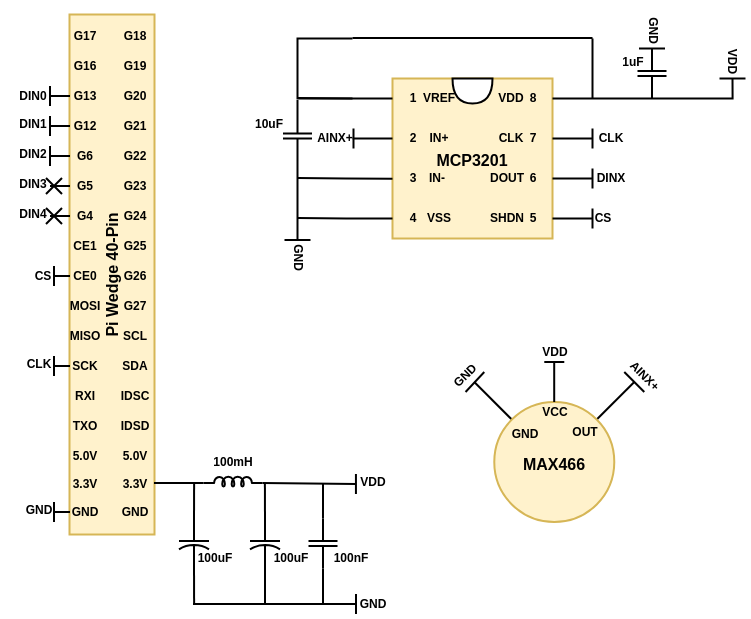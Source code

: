 <mxfile version="14.5.10" type="github" pages="2">
  <diagram id="1mVQh4l7o_3Px5H3XRXF" name="Page-1">
    <mxGraphModel dx="730" dy="1503" grid="1" gridSize="10" guides="1" tooltips="1" connect="1" arrows="1" fold="1" page="1" pageScale="1" pageWidth="827" pageHeight="1169" math="0" shadow="0">
      <root>
        <mxCell id="0" />
        <mxCell id="1" parent="0" />
        <mxCell id="PJWnuw6XKgHaRCqO_UAS-1" value="" style="group" vertex="1" connectable="0" parent="1">
          <mxGeometry x="431" y="-42" width="253.75" height="143" as="geometry" />
        </mxCell>
        <mxCell id="PJWnuw6XKgHaRCqO_UAS-2" value="" style="group" vertex="1" connectable="0" parent="PJWnuw6XKgHaRCqO_UAS-1">
          <mxGeometry x="22.5" width="231.25" height="143" as="geometry" />
        </mxCell>
        <mxCell id="PJWnuw6XKgHaRCqO_UAS-3" value="&lt;font style=&quot;font-size: 8px&quot;&gt;&lt;b&gt;MCP3201&lt;/b&gt;&lt;/font&gt;" style="rounded=0;whiteSpace=wrap;html=1;fillColor=#fff2cc;strokeColor=#d6b656;" vertex="1" parent="PJWnuw6XKgHaRCqO_UAS-2">
          <mxGeometry x="54.75" y="39.25" width="80" height="80" as="geometry" />
        </mxCell>
        <mxCell id="PJWnuw6XKgHaRCqO_UAS-4" value="" style="shape=or;whiteSpace=wrap;html=1;fontSize=6;rotation=90;direction=east;" vertex="1" parent="PJWnuw6XKgHaRCqO_UAS-2">
          <mxGeometry x="88.5" y="35.5" width="12.5" height="20" as="geometry" />
        </mxCell>
        <mxCell id="PJWnuw6XKgHaRCqO_UAS-5" value="IN+" style="text;html=1;align=center;verticalAlign=middle;resizable=0;points=[];autosize=1;fontSize=6;fontStyle=1" vertex="1" parent="PJWnuw6XKgHaRCqO_UAS-2">
          <mxGeometry x="67.25" y="64.25" width="20" height="10" as="geometry" />
        </mxCell>
        <mxCell id="PJWnuw6XKgHaRCqO_UAS-6" value="IN-" style="text;html=1;align=center;verticalAlign=middle;resizable=0;points=[];autosize=1;fontSize=6;fontStyle=1" vertex="1" parent="PJWnuw6XKgHaRCqO_UAS-2">
          <mxGeometry x="66.25" y="84.25" width="20" height="10" as="geometry" />
        </mxCell>
        <mxCell id="PJWnuw6XKgHaRCqO_UAS-7" value="DINX" style="text;html=1;align=center;verticalAlign=middle;resizable=0;points=[];autosize=1;fontSize=6;fontStyle=1" vertex="1" parent="PJWnuw6XKgHaRCqO_UAS-2">
          <mxGeometry x="148.75" y="84.25" width="30" height="10" as="geometry" />
        </mxCell>
        <mxCell id="PJWnuw6XKgHaRCqO_UAS-8" value="CLK" style="text;html=1;align=center;verticalAlign=middle;resizable=0;points=[];autosize=1;fontSize=6;fontStyle=1" vertex="1" parent="PJWnuw6XKgHaRCqO_UAS-2">
          <mxGeometry x="148.75" y="64.25" width="30" height="10" as="geometry" />
        </mxCell>
        <mxCell id="PJWnuw6XKgHaRCqO_UAS-9" value="CS" style="text;html=1;align=center;verticalAlign=middle;resizable=0;points=[];autosize=1;fontSize=6;fontStyle=1" vertex="1" parent="PJWnuw6XKgHaRCqO_UAS-2">
          <mxGeometry x="149.75" y="104.25" width="20" height="10" as="geometry" />
        </mxCell>
        <mxCell id="PJWnuw6XKgHaRCqO_UAS-10" style="edgeStyle=orthogonalEdgeStyle;rounded=0;orthogonalLoop=1;jettySize=auto;html=1;fontSize=6;endArrow=none;endFill=0;" edge="1" parent="PJWnuw6XKgHaRCqO_UAS-2" source="PJWnuw6XKgHaRCqO_UAS-11">
          <mxGeometry x="9.75" y="43.75" as="geometry">
            <mxPoint x="34.75" y="19.25" as="targetPoint" />
            <Array as="points">
              <mxPoint x="7.25" y="49" />
              <mxPoint x="7.25" y="19" />
            </Array>
          </mxGeometry>
        </mxCell>
        <mxCell id="PJWnuw6XKgHaRCqO_UAS-11" value="&lt;b&gt;1&lt;/b&gt;" style="text;html=1;align=center;verticalAlign=middle;resizable=0;points=[];autosize=1;fontSize=6;" vertex="1" parent="PJWnuw6XKgHaRCqO_UAS-2">
          <mxGeometry x="54.75" y="44.25" width="20" height="10" as="geometry" />
        </mxCell>
        <mxCell id="PJWnuw6XKgHaRCqO_UAS-12" style="edgeStyle=orthogonalEdgeStyle;rounded=0;orthogonalLoop=1;jettySize=auto;html=1;fontSize=6;endArrow=none;endFill=0;" edge="1" parent="PJWnuw6XKgHaRCqO_UAS-2" source="PJWnuw6XKgHaRCqO_UAS-13">
          <mxGeometry x="9.75" y="43.75" as="geometry">
            <mxPoint x="34.75" y="69.25" as="targetPoint" />
          </mxGeometry>
        </mxCell>
        <mxCell id="PJWnuw6XKgHaRCqO_UAS-13" value="&lt;b&gt;2&lt;/b&gt;" style="text;html=1;align=center;verticalAlign=middle;resizable=0;points=[];autosize=1;fontSize=6;" vertex="1" parent="PJWnuw6XKgHaRCqO_UAS-2">
          <mxGeometry x="54.75" y="64.25" width="20" height="10" as="geometry" />
        </mxCell>
        <mxCell id="PJWnuw6XKgHaRCqO_UAS-14" style="edgeStyle=orthogonalEdgeStyle;rounded=0;orthogonalLoop=1;jettySize=auto;html=1;fontSize=6;endArrow=none;endFill=0;" edge="1" parent="PJWnuw6XKgHaRCqO_UAS-2">
          <mxGeometry x="9.75" y="43.75" as="geometry">
            <mxPoint x="7.25" y="89" as="targetPoint" />
            <mxPoint x="54.75" y="89.32" as="sourcePoint" />
            <Array as="points">
              <mxPoint x="31.25" y="89" />
              <mxPoint x="7.25" y="89" />
            </Array>
          </mxGeometry>
        </mxCell>
        <mxCell id="PJWnuw6XKgHaRCqO_UAS-15" value="&lt;b&gt;3&lt;/b&gt;" style="text;html=1;align=center;verticalAlign=middle;resizable=0;points=[];autosize=1;fontSize=6;" vertex="1" parent="PJWnuw6XKgHaRCqO_UAS-2">
          <mxGeometry x="54.75" y="84.25" width="20" height="10" as="geometry" />
        </mxCell>
        <mxCell id="PJWnuw6XKgHaRCqO_UAS-16" style="edgeStyle=orthogonalEdgeStyle;rounded=0;orthogonalLoop=1;jettySize=auto;html=1;fontSize=6;endArrow=none;endFill=0;" edge="1" parent="PJWnuw6XKgHaRCqO_UAS-2" source="PJWnuw6XKgHaRCqO_UAS-17">
          <mxGeometry x="9.75" y="43.75" as="geometry">
            <mxPoint x="7.25" y="109" as="targetPoint" />
          </mxGeometry>
        </mxCell>
        <mxCell id="PJWnuw6XKgHaRCqO_UAS-17" value="&lt;b&gt;4&lt;/b&gt;" style="text;html=1;align=center;verticalAlign=middle;resizable=0;points=[];autosize=1;fontSize=6;" vertex="1" parent="PJWnuw6XKgHaRCqO_UAS-2">
          <mxGeometry x="54.75" y="104.25" width="20" height="10" as="geometry" />
        </mxCell>
        <mxCell id="PJWnuw6XKgHaRCqO_UAS-18" style="edgeStyle=orthogonalEdgeStyle;rounded=0;orthogonalLoop=1;jettySize=auto;html=1;fontSize=6;endArrow=none;endFill=0;" edge="1" parent="PJWnuw6XKgHaRCqO_UAS-2" source="PJWnuw6XKgHaRCqO_UAS-19">
          <mxGeometry x="9.75" y="43.75" as="geometry">
            <mxPoint x="154.75" y="109.25" as="targetPoint" />
          </mxGeometry>
        </mxCell>
        <mxCell id="PJWnuw6XKgHaRCqO_UAS-19" value="5" style="text;html=1;align=center;verticalAlign=middle;resizable=0;points=[];autosize=1;fontSize=6;fontStyle=1" vertex="1" parent="PJWnuw6XKgHaRCqO_UAS-2">
          <mxGeometry x="114.75" y="104.25" width="20" height="10" as="geometry" />
        </mxCell>
        <mxCell id="PJWnuw6XKgHaRCqO_UAS-20" style="edgeStyle=orthogonalEdgeStyle;rounded=0;orthogonalLoop=1;jettySize=auto;html=1;fontSize=6;endArrow=none;endFill=0;" edge="1" parent="PJWnuw6XKgHaRCqO_UAS-2" source="PJWnuw6XKgHaRCqO_UAS-21">
          <mxGeometry x="9.75" y="43.75" as="geometry">
            <mxPoint x="154.75" y="89.25" as="targetPoint" />
          </mxGeometry>
        </mxCell>
        <mxCell id="PJWnuw6XKgHaRCqO_UAS-21" value="6" style="text;html=1;align=center;verticalAlign=middle;resizable=0;points=[];autosize=1;fontSize=6;fontStyle=1" vertex="1" parent="PJWnuw6XKgHaRCqO_UAS-2">
          <mxGeometry x="114.75" y="84.25" width="20" height="10" as="geometry" />
        </mxCell>
        <mxCell id="PJWnuw6XKgHaRCqO_UAS-22" style="edgeStyle=orthogonalEdgeStyle;rounded=0;orthogonalLoop=1;jettySize=auto;html=1;fontSize=6;endArrow=none;endFill=0;" edge="1" parent="PJWnuw6XKgHaRCqO_UAS-2" source="PJWnuw6XKgHaRCqO_UAS-23">
          <mxGeometry x="9.75" y="43.75" as="geometry">
            <mxPoint x="154.75" y="69.25" as="targetPoint" />
          </mxGeometry>
        </mxCell>
        <mxCell id="PJWnuw6XKgHaRCqO_UAS-23" value="7" style="text;html=1;align=center;verticalAlign=middle;resizable=0;points=[];autosize=1;fontSize=6;fontStyle=1" vertex="1" parent="PJWnuw6XKgHaRCqO_UAS-2">
          <mxGeometry x="114.75" y="64.25" width="20" height="10" as="geometry" />
        </mxCell>
        <mxCell id="PJWnuw6XKgHaRCqO_UAS-24" style="edgeStyle=orthogonalEdgeStyle;rounded=0;orthogonalLoop=1;jettySize=auto;html=1;fontSize=6;endArrow=none;endFill=0;" edge="1" parent="PJWnuw6XKgHaRCqO_UAS-2" source="PJWnuw6XKgHaRCqO_UAS-25">
          <mxGeometry x="9.75" y="43.75" as="geometry">
            <mxPoint x="224.75" y="39.25" as="targetPoint" />
            <Array as="points">
              <mxPoint x="224.75" y="49.25" />
            </Array>
          </mxGeometry>
        </mxCell>
        <mxCell id="PJWnuw6XKgHaRCqO_UAS-25" value="8" style="text;html=1;align=center;verticalAlign=middle;resizable=0;points=[];autosize=1;fontSize=6;fontStyle=1" vertex="1" parent="PJWnuw6XKgHaRCqO_UAS-2">
          <mxGeometry x="114.75" y="44.25" width="20" height="10" as="geometry" />
        </mxCell>
        <mxCell id="PJWnuw6XKgHaRCqO_UAS-26" value="" style="endArrow=none;html=1;fontSize=6;" edge="1" parent="PJWnuw6XKgHaRCqO_UAS-2">
          <mxGeometry x="-2.75" width="50" height="50" as="geometry">
            <mxPoint x="34.75" y="19" as="sourcePoint" />
            <mxPoint x="154.75" y="19" as="targetPoint" />
          </mxGeometry>
        </mxCell>
        <mxCell id="PJWnuw6XKgHaRCqO_UAS-27" value="" style="endArrow=none;html=1;fontSize=6;" edge="1" parent="PJWnuw6XKgHaRCqO_UAS-2">
          <mxGeometry x="-2.75" width="50" height="50" as="geometry">
            <mxPoint x="154.75" y="19.25" as="sourcePoint" />
            <mxPoint x="154.75" y="49.25" as="targetPoint" />
          </mxGeometry>
        </mxCell>
        <mxCell id="PJWnuw6XKgHaRCqO_UAS-28" value="" style="pointerEvents=1;verticalLabelPosition=bottom;shadow=0;dashed=0;align=center;html=1;verticalAlign=top;shape=mxgraph.electrical.capacitors.capacitor_1;fontSize=6;direction=south;" vertex="1" parent="PJWnuw6XKgHaRCqO_UAS-2">
          <mxGeometry x="177.25" y="24.25" width="14.5" height="25" as="geometry" />
        </mxCell>
        <mxCell id="PJWnuw6XKgHaRCqO_UAS-29" value="" style="endArrow=none;html=1;fontSize=6;" edge="1" parent="PJWnuw6XKgHaRCqO_UAS-2">
          <mxGeometry x="-2.75" width="50" height="50" as="geometry">
            <mxPoint x="178" y="24.25" as="sourcePoint" />
            <mxPoint x="191" y="24.25" as="targetPoint" />
          </mxGeometry>
        </mxCell>
        <mxCell id="PJWnuw6XKgHaRCqO_UAS-30" value="&lt;b&gt;GND&lt;/b&gt;" style="text;html=1;align=center;verticalAlign=middle;resizable=0;points=[];autosize=1;fontSize=6;rotation=90;" vertex="1" parent="PJWnuw6XKgHaRCqO_UAS-2">
          <mxGeometry x="169.75" y="10" width="30" height="10" as="geometry" />
        </mxCell>
        <mxCell id="PJWnuw6XKgHaRCqO_UAS-31" value="" style="endArrow=none;html=1;fontSize=6;" edge="1" parent="PJWnuw6XKgHaRCqO_UAS-2">
          <mxGeometry x="-2.75" width="50" height="50" as="geometry">
            <mxPoint x="218.25" y="39.25" as="sourcePoint" />
            <mxPoint x="231.25" y="39.25" as="targetPoint" />
          </mxGeometry>
        </mxCell>
        <mxCell id="PJWnuw6XKgHaRCqO_UAS-32" value="&lt;b&gt;VDD&lt;/b&gt;" style="text;html=1;align=center;verticalAlign=middle;resizable=0;points=[];autosize=1;fontSize=6;rotation=90;" vertex="1" parent="PJWnuw6XKgHaRCqO_UAS-2">
          <mxGeometry x="209.75" y="25.5" width="30" height="10" as="geometry" />
        </mxCell>
        <mxCell id="PJWnuw6XKgHaRCqO_UAS-33" style="edgeStyle=orthogonalEdgeStyle;rounded=0;orthogonalLoop=1;jettySize=auto;html=1;exitX=0;exitY=0.5;exitDx=0;exitDy=0;exitPerimeter=0;startArrow=none;startFill=0;endArrow=none;endFill=0;fontSize=6;" edge="1" parent="PJWnuw6XKgHaRCqO_UAS-2" source="PJWnuw6XKgHaRCqO_UAS-35">
          <mxGeometry relative="1" as="geometry">
            <mxPoint x="7.25" y="50" as="targetPoint" />
          </mxGeometry>
        </mxCell>
        <mxCell id="PJWnuw6XKgHaRCqO_UAS-34" style="edgeStyle=orthogonalEdgeStyle;rounded=0;orthogonalLoop=1;jettySize=auto;html=1;exitX=1;exitY=0.5;exitDx=0;exitDy=0;exitPerimeter=0;startArrow=none;startFill=0;endArrow=none;endFill=0;fontSize=6;" edge="1" parent="PJWnuw6XKgHaRCqO_UAS-2" source="PJWnuw6XKgHaRCqO_UAS-35">
          <mxGeometry relative="1" as="geometry">
            <mxPoint x="7.25" y="120" as="targetPoint" />
          </mxGeometry>
        </mxCell>
        <mxCell id="PJWnuw6XKgHaRCqO_UAS-35" value="" style="pointerEvents=1;verticalLabelPosition=bottom;shadow=0;dashed=0;align=center;html=1;verticalAlign=top;shape=mxgraph.electrical.capacitors.capacitor_1;fontSize=6;direction=south;" vertex="1" parent="PJWnuw6XKgHaRCqO_UAS-2">
          <mxGeometry y="55.5" width="14.5" height="25" as="geometry" />
        </mxCell>
        <mxCell id="PJWnuw6XKgHaRCqO_UAS-36" value="" style="endArrow=none;html=1;fontSize=6;" edge="1" parent="PJWnuw6XKgHaRCqO_UAS-2">
          <mxGeometry y="95.75" width="50" height="50" as="geometry">
            <mxPoint x="0.75" y="120" as="sourcePoint" />
            <mxPoint x="13.75" y="120" as="targetPoint" />
          </mxGeometry>
        </mxCell>
        <mxCell id="PJWnuw6XKgHaRCqO_UAS-37" value="" style="endArrow=none;html=1;fontSize=6;" edge="1" parent="PJWnuw6XKgHaRCqO_UAS-2">
          <mxGeometry x="-2.75" width="50" height="50" as="geometry">
            <mxPoint x="7.25" y="49" as="sourcePoint" />
            <mxPoint x="34.75" y="49.25" as="targetPoint" />
          </mxGeometry>
        </mxCell>
        <mxCell id="PJWnuw6XKgHaRCqO_UAS-38" value="" style="endArrow=none;html=1;fontSize=6;" edge="1" parent="PJWnuw6XKgHaRCqO_UAS-2">
          <mxGeometry x="-2.75" width="50" height="50" as="geometry">
            <mxPoint x="154.75" y="114.25" as="sourcePoint" />
            <mxPoint x="154.75" y="104.25" as="targetPoint" />
          </mxGeometry>
        </mxCell>
        <mxCell id="PJWnuw6XKgHaRCqO_UAS-39" value="" style="endArrow=none;html=1;fontSize=6;" edge="1" parent="PJWnuw6XKgHaRCqO_UAS-2">
          <mxGeometry x="-2.75" width="50" height="50" as="geometry">
            <mxPoint x="154.75" y="74.25" as="sourcePoint" />
            <mxPoint x="154.75" y="64.25" as="targetPoint" />
          </mxGeometry>
        </mxCell>
        <mxCell id="PJWnuw6XKgHaRCqO_UAS-40" value="" style="endArrow=none;html=1;fontSize=6;" edge="1" parent="PJWnuw6XKgHaRCqO_UAS-2">
          <mxGeometry x="-2.75" width="50" height="50" as="geometry">
            <mxPoint x="154.75" y="94.25" as="sourcePoint" />
            <mxPoint x="154.75" y="84.25" as="targetPoint" />
          </mxGeometry>
        </mxCell>
        <mxCell id="PJWnuw6XKgHaRCqO_UAS-41" value="&lt;b&gt;VSS&lt;/b&gt;" style="text;html=1;align=center;verticalAlign=middle;resizable=0;points=[];autosize=1;fontSize=6;" vertex="1" parent="PJWnuw6XKgHaRCqO_UAS-2">
          <mxGeometry x="62.25" y="104.25" width="30" height="10" as="geometry" />
        </mxCell>
        <mxCell id="PJWnuw6XKgHaRCqO_UAS-42" value="&lt;b&gt;1uF&lt;/b&gt;" style="text;html=1;align=center;verticalAlign=middle;resizable=0;points=[];autosize=1;fontSize=6;" vertex="1" parent="PJWnuw6XKgHaRCqO_UAS-2">
          <mxGeometry x="159" y="25.5" width="30" height="10" as="geometry" />
        </mxCell>
        <mxCell id="PJWnuw6XKgHaRCqO_UAS-43" value="&lt;b&gt;GND&lt;/b&gt;" style="text;html=1;align=center;verticalAlign=middle;resizable=0;points=[];autosize=1;fontSize=6;rotation=90;" vertex="1" parent="PJWnuw6XKgHaRCqO_UAS-2">
          <mxGeometry x="-7.75" y="123" width="30" height="10" as="geometry" />
        </mxCell>
        <mxCell id="PJWnuw6XKgHaRCqO_UAS-44" value="&lt;b&gt;VDD&lt;/b&gt;" style="text;html=1;align=center;verticalAlign=middle;resizable=0;points=[];autosize=1;fontSize=6;rotation=0;" vertex="1" parent="PJWnuw6XKgHaRCqO_UAS-2">
          <mxGeometry x="98.25" y="43.5" width="30" height="10" as="geometry" />
        </mxCell>
        <mxCell id="PJWnuw6XKgHaRCqO_UAS-45" value="&lt;b&gt;VREF&lt;/b&gt;" style="text;html=1;align=center;verticalAlign=middle;resizable=0;points=[];autosize=1;fontSize=6;" vertex="1" parent="PJWnuw6XKgHaRCqO_UAS-2">
          <mxGeometry x="62.25" y="44.25" width="30" height="10" as="geometry" />
        </mxCell>
        <mxCell id="PJWnuw6XKgHaRCqO_UAS-46" value="&lt;b&gt;SHDN&lt;/b&gt;" style="text;html=1;align=center;verticalAlign=middle;resizable=0;points=[];autosize=1;fontSize=6;" vertex="1" parent="PJWnuw6XKgHaRCqO_UAS-2">
          <mxGeometry x="96.25" y="104.25" width="30" height="10" as="geometry" />
        </mxCell>
        <mxCell id="PJWnuw6XKgHaRCqO_UAS-47" value="&lt;b&gt;DOUT&lt;/b&gt;" style="text;html=1;align=center;verticalAlign=middle;resizable=0;points=[];autosize=1;fontSize=6;" vertex="1" parent="PJWnuw6XKgHaRCqO_UAS-2">
          <mxGeometry x="96.25" y="84.25" width="30" height="10" as="geometry" />
        </mxCell>
        <mxCell id="PJWnuw6XKgHaRCqO_UAS-48" value="CLK" style="text;html=1;align=center;verticalAlign=middle;resizable=0;points=[];autosize=1;fontSize=6;fontStyle=1" vertex="1" parent="PJWnuw6XKgHaRCqO_UAS-2">
          <mxGeometry x="98" y="64.25" width="30" height="10" as="geometry" />
        </mxCell>
        <mxCell id="PJWnuw6XKgHaRCqO_UAS-49" value="" style="endArrow=none;html=1;fontSize=6;" edge="1" parent="PJWnuw6XKgHaRCqO_UAS-2">
          <mxGeometry x="-162.25" y="-40" width="50" height="50" as="geometry">
            <mxPoint x="35.25" y="74.25" as="sourcePoint" />
            <mxPoint x="35.25" y="64.25" as="targetPoint" />
          </mxGeometry>
        </mxCell>
        <mxCell id="PJWnuw6XKgHaRCqO_UAS-50" value="&lt;b&gt;AINX+&lt;/b&gt;" style="text;html=1;align=center;verticalAlign=middle;resizable=0;points=[];autosize=1;fontSize=6;rotation=0;" vertex="1" parent="PJWnuw6XKgHaRCqO_UAS-2">
          <mxGeometry x="10.5" y="64.25" width="30" height="10" as="geometry" />
        </mxCell>
        <mxCell id="PJWnuw6XKgHaRCqO_UAS-51" value="&lt;b&gt;10uF&lt;/b&gt;" style="text;html=1;align=center;verticalAlign=middle;resizable=0;points=[];autosize=1;fontSize=6;" vertex="1" parent="PJWnuw6XKgHaRCqO_UAS-1">
          <mxGeometry y="56.5" width="30" height="10" as="geometry" />
        </mxCell>
        <mxCell id="l7yuWx3OkRp_hqHplTI4-224" value="&lt;b&gt;GND&lt;br&gt;&lt;/b&gt;" style="text;html=1;align=center;verticalAlign=middle;resizable=0;points=[];autosize=1;fontSize=6;rotation=0;" parent="1" vertex="1">
          <mxGeometry x="316" y="208" width="30" height="10" as="geometry" />
        </mxCell>
        <mxCell id="l7yuWx3OkRp_hqHplTI4-284" value="&lt;b&gt;CLK&lt;/b&gt;" style="text;html=1;align=center;verticalAlign=middle;resizable=0;points=[];autosize=1;fontSize=6;rotation=0;" parent="1" vertex="1">
          <mxGeometry x="316" y="135" width="30" height="10" as="geometry" />
        </mxCell>
        <mxCell id="l7yuWx3OkRp_hqHplTI4-144" value="&lt;font style=&quot;font-size: 8px&quot;&gt;&lt;span&gt;Pi Wedge 40-Pin&lt;/span&gt;&lt;/font&gt;" style="rounded=0;whiteSpace=wrap;html=1;fontSize=6;fillColor=#fff2cc;strokeColor=#d6b656;fontStyle=1;rotation=-90;" parent="1" vertex="1">
          <mxGeometry x="238" y="74" width="260" height="42.5" as="geometry" />
        </mxCell>
        <mxCell id="l7yuWx3OkRp_hqHplTI4-145" value="&lt;span&gt;GND&lt;/span&gt;" style="text;html=1;align=center;verticalAlign=middle;resizable=0;points=[];autosize=1;fontSize=6;rotation=0;fontStyle=1" parent="1" vertex="1">
          <mxGeometry x="339" y="209" width="30" height="10" as="geometry" />
        </mxCell>
        <mxCell id="l7yuWx3OkRp_hqHplTI4-146" value="&lt;span&gt;GND&lt;/span&gt;" style="text;html=1;align=center;verticalAlign=middle;resizable=0;points=[];autosize=1;fontSize=6;rotation=0;fontStyle=1" parent="1" vertex="1">
          <mxGeometry x="364" y="209" width="30" height="10" as="geometry" />
        </mxCell>
        <mxCell id="l7yuWx3OkRp_hqHplTI4-147" value="&lt;span&gt;3.3V&lt;/span&gt;" style="text;html=1;align=center;verticalAlign=middle;resizable=0;points=[];autosize=1;fontSize=6;rotation=0;fontStyle=1" parent="1" vertex="1">
          <mxGeometry x="339" y="195" width="30" height="10" as="geometry" />
        </mxCell>
        <mxCell id="l7yuWx3OkRp_hqHplTI4-148" value="&lt;span&gt;3.3V&lt;br&gt;&lt;/span&gt;" style="text;html=1;align=center;verticalAlign=middle;resizable=0;points=[];autosize=1;fontSize=6;rotation=0;fontStyle=1" parent="1" vertex="1">
          <mxGeometry x="364" y="195" width="30" height="10" as="geometry" />
        </mxCell>
        <mxCell id="l7yuWx3OkRp_hqHplTI4-151" value="&lt;span&gt;5.0V&lt;br&gt;&lt;/span&gt;" style="text;html=1;align=center;verticalAlign=middle;resizable=0;points=[];autosize=1;fontSize=6;rotation=0;fontStyle=1" parent="1" vertex="1">
          <mxGeometry x="339" y="181" width="30" height="10" as="geometry" />
        </mxCell>
        <mxCell id="l7yuWx3OkRp_hqHplTI4-152" value="&lt;span&gt;5.0V&lt;/span&gt;" style="text;html=1;align=center;verticalAlign=middle;resizable=0;points=[];autosize=1;fontSize=6;rotation=0;fontStyle=1" parent="1" vertex="1">
          <mxGeometry x="364" y="181" width="30" height="10" as="geometry" />
        </mxCell>
        <mxCell id="l7yuWx3OkRp_hqHplTI4-153" value="&lt;span&gt;TXO&lt;/span&gt;" style="text;html=1;align=center;verticalAlign=middle;resizable=0;points=[];autosize=1;fontSize=6;rotation=0;fontStyle=1" parent="1" vertex="1">
          <mxGeometry x="339" y="166" width="30" height="10" as="geometry" />
        </mxCell>
        <mxCell id="l7yuWx3OkRp_hqHplTI4-154" value="&lt;span&gt;IDSD&lt;/span&gt;" style="text;html=1;align=center;verticalAlign=middle;resizable=0;points=[];autosize=1;fontSize=6;rotation=0;fontStyle=1" parent="1" vertex="1">
          <mxGeometry x="364" y="166" width="30" height="10" as="geometry" />
        </mxCell>
        <mxCell id="l7yuWx3OkRp_hqHplTI4-155" value="&lt;span&gt;RXI&lt;/span&gt;" style="text;html=1;align=center;verticalAlign=middle;resizable=0;points=[];autosize=1;fontSize=6;rotation=0;fontStyle=1" parent="1" vertex="1">
          <mxGeometry x="339" y="151" width="30" height="10" as="geometry" />
        </mxCell>
        <mxCell id="l7yuWx3OkRp_hqHplTI4-156" value="&lt;span&gt;IDSC&lt;br&gt;&lt;/span&gt;" style="text;html=1;align=center;verticalAlign=middle;resizable=0;points=[];autosize=1;fontSize=6;rotation=0;fontStyle=1" parent="1" vertex="1">
          <mxGeometry x="364" y="151" width="30" height="10" as="geometry" />
        </mxCell>
        <mxCell id="l7yuWx3OkRp_hqHplTI4-157" value="&lt;span&gt;SCK&lt;/span&gt;" style="text;html=1;align=center;verticalAlign=middle;resizable=0;points=[];autosize=1;fontSize=6;rotation=0;fontStyle=1" parent="1" vertex="1">
          <mxGeometry x="339" y="136" width="30" height="10" as="geometry" />
        </mxCell>
        <mxCell id="l7yuWx3OkRp_hqHplTI4-158" value="&lt;span&gt;SDA&lt;/span&gt;" style="text;html=1;align=center;verticalAlign=middle;resizable=0;points=[];autosize=1;fontSize=6;rotation=0;fontStyle=1" parent="1" vertex="1">
          <mxGeometry x="364" y="136" width="30" height="10" as="geometry" />
        </mxCell>
        <mxCell id="l7yuWx3OkRp_hqHplTI4-159" value="&lt;span&gt;MISO&lt;/span&gt;" style="text;html=1;align=center;verticalAlign=middle;resizable=0;points=[];autosize=1;fontSize=6;rotation=0;fontStyle=1" parent="1" vertex="1">
          <mxGeometry x="339" y="121" width="30" height="10" as="geometry" />
        </mxCell>
        <mxCell id="l7yuWx3OkRp_hqHplTI4-160" value="&lt;span&gt;SCL&lt;/span&gt;" style="text;html=1;align=center;verticalAlign=middle;resizable=0;points=[];autosize=1;fontSize=6;rotation=0;fontStyle=1" parent="1" vertex="1">
          <mxGeometry x="364" y="121" width="30" height="10" as="geometry" />
        </mxCell>
        <mxCell id="l7yuWx3OkRp_hqHplTI4-161" value="&lt;span&gt;MOSI&lt;/span&gt;" style="text;html=1;align=center;verticalAlign=middle;resizable=0;points=[];autosize=1;fontSize=6;rotation=0;fontStyle=1" parent="1" vertex="1">
          <mxGeometry x="339" y="106" width="30" height="10" as="geometry" />
        </mxCell>
        <mxCell id="l7yuWx3OkRp_hqHplTI4-162" value="&lt;span&gt;G27&lt;/span&gt;" style="text;html=1;align=center;verticalAlign=middle;resizable=0;points=[];autosize=1;fontSize=6;rotation=0;fontStyle=1" parent="1" vertex="1">
          <mxGeometry x="364" y="106" width="30" height="10" as="geometry" />
        </mxCell>
        <mxCell id="l7yuWx3OkRp_hqHplTI4-163" value="&lt;span&gt;CE0&lt;/span&gt;" style="text;html=1;align=center;verticalAlign=middle;resizable=0;points=[];autosize=1;fontSize=6;rotation=0;fontStyle=1" parent="1" vertex="1">
          <mxGeometry x="339" y="91" width="30" height="10" as="geometry" />
        </mxCell>
        <mxCell id="l7yuWx3OkRp_hqHplTI4-164" value="&lt;span&gt;G26&lt;/span&gt;" style="text;html=1;align=center;verticalAlign=middle;resizable=0;points=[];autosize=1;fontSize=6;rotation=0;fontStyle=1" parent="1" vertex="1">
          <mxGeometry x="364" y="91" width="30" height="10" as="geometry" />
        </mxCell>
        <mxCell id="l7yuWx3OkRp_hqHplTI4-165" value="&lt;span&gt;CE1&lt;/span&gt;" style="text;html=1;align=center;verticalAlign=middle;resizable=0;points=[];autosize=1;fontSize=6;rotation=0;fontStyle=1" parent="1" vertex="1">
          <mxGeometry x="339" y="76" width="30" height="10" as="geometry" />
        </mxCell>
        <mxCell id="l7yuWx3OkRp_hqHplTI4-166" value="&lt;span&gt;G4&lt;/span&gt;" style="text;html=1;align=center;verticalAlign=middle;resizable=0;points=[];autosize=1;fontSize=6;rotation=0;fontStyle=1" parent="1" vertex="1">
          <mxGeometry x="344" y="61" width="20" height="10" as="geometry" />
        </mxCell>
        <mxCell id="l7yuWx3OkRp_hqHplTI4-167" value="&lt;span&gt;G5&lt;/span&gt;" style="text;html=1;align=center;verticalAlign=middle;resizable=0;points=[];autosize=1;fontSize=6;rotation=0;fontStyle=1" parent="1" vertex="1">
          <mxGeometry x="344" y="46" width="20" height="10" as="geometry" />
        </mxCell>
        <mxCell id="l7yuWx3OkRp_hqHplTI4-168" value="&lt;span&gt;G6&lt;/span&gt;" style="text;html=1;align=center;verticalAlign=middle;resizable=0;points=[];autosize=1;fontSize=6;rotation=0;fontStyle=1" parent="1" vertex="1">
          <mxGeometry x="344" y="31" width="20" height="10" as="geometry" />
        </mxCell>
        <mxCell id="l7yuWx3OkRp_hqHplTI4-169" value="&lt;span&gt;G12&lt;/span&gt;" style="text;html=1;align=center;verticalAlign=middle;resizable=0;points=[];autosize=1;fontSize=6;rotation=0;fontStyle=1" parent="1" vertex="1">
          <mxGeometry x="339" y="16" width="30" height="10" as="geometry" />
        </mxCell>
        <mxCell id="l7yuWx3OkRp_hqHplTI4-170" value="&lt;span&gt;G13&lt;/span&gt;" style="text;html=1;align=center;verticalAlign=middle;resizable=0;points=[];autosize=1;fontSize=6;rotation=0;fontStyle=1" parent="1" vertex="1">
          <mxGeometry x="339" y="1" width="30" height="10" as="geometry" />
        </mxCell>
        <mxCell id="l7yuWx3OkRp_hqHplTI4-171" value="&lt;span&gt;G16&lt;/span&gt;" style="text;html=1;align=center;verticalAlign=middle;resizable=0;points=[];autosize=1;fontSize=6;rotation=0;fontStyle=1" parent="1" vertex="1">
          <mxGeometry x="339" y="-14" width="30" height="10" as="geometry" />
        </mxCell>
        <mxCell id="l7yuWx3OkRp_hqHplTI4-172" value="&lt;span&gt;G17&lt;/span&gt;" style="text;html=1;align=center;verticalAlign=middle;resizable=0;points=[];autosize=1;fontSize=6;rotation=0;fontStyle=1" parent="1" vertex="1">
          <mxGeometry x="339" y="-29" width="30" height="10" as="geometry" />
        </mxCell>
        <mxCell id="l7yuWx3OkRp_hqHplTI4-188" value="&lt;span&gt;G25&lt;/span&gt;" style="text;html=1;align=center;verticalAlign=middle;resizable=0;points=[];autosize=1;fontSize=6;rotation=0;fontStyle=1" parent="1" vertex="1">
          <mxGeometry x="364" y="76" width="30" height="10" as="geometry" />
        </mxCell>
        <mxCell id="l7yuWx3OkRp_hqHplTI4-189" value="&lt;span&gt;G24&lt;/span&gt;" style="text;html=1;align=center;verticalAlign=middle;resizable=0;points=[];autosize=1;fontSize=6;rotation=0;fontStyle=1" parent="1" vertex="1">
          <mxGeometry x="364" y="61" width="30" height="10" as="geometry" />
        </mxCell>
        <mxCell id="l7yuWx3OkRp_hqHplTI4-190" value="&lt;span&gt;G23&lt;/span&gt;" style="text;html=1;align=center;verticalAlign=middle;resizable=0;points=[];autosize=1;fontSize=6;rotation=0;fontStyle=1" parent="1" vertex="1">
          <mxGeometry x="364" y="46" width="30" height="10" as="geometry" />
        </mxCell>
        <mxCell id="l7yuWx3OkRp_hqHplTI4-191" value="&lt;span&gt;G22&lt;/span&gt;" style="text;html=1;align=center;verticalAlign=middle;resizable=0;points=[];autosize=1;fontSize=6;rotation=0;fontStyle=1" parent="1" vertex="1">
          <mxGeometry x="364" y="31" width="30" height="10" as="geometry" />
        </mxCell>
        <mxCell id="l7yuWx3OkRp_hqHplTI4-192" value="&lt;span&gt;G21&lt;/span&gt;" style="text;html=1;align=center;verticalAlign=middle;resizable=0;points=[];autosize=1;fontSize=6;rotation=0;fontStyle=1" parent="1" vertex="1">
          <mxGeometry x="364" y="16" width="30" height="10" as="geometry" />
        </mxCell>
        <mxCell id="l7yuWx3OkRp_hqHplTI4-193" value="&lt;span&gt;G20&lt;/span&gt;" style="text;html=1;align=center;verticalAlign=middle;resizable=0;points=[];autosize=1;fontSize=6;rotation=0;fontStyle=1" parent="1" vertex="1">
          <mxGeometry x="364" y="1" width="30" height="10" as="geometry" />
        </mxCell>
        <mxCell id="l7yuWx3OkRp_hqHplTI4-194" value="&lt;span&gt;G19&lt;/span&gt;" style="text;html=1;align=center;verticalAlign=middle;resizable=0;points=[];autosize=1;fontSize=6;rotation=0;fontStyle=1" parent="1" vertex="1">
          <mxGeometry x="364" y="-14" width="30" height="10" as="geometry" />
        </mxCell>
        <mxCell id="l7yuWx3OkRp_hqHplTI4-195" value="&lt;span&gt;G18&lt;/span&gt;" style="text;html=1;align=center;verticalAlign=middle;resizable=0;points=[];autosize=1;fontSize=6;rotation=0;fontStyle=1" parent="1" vertex="1">
          <mxGeometry x="364" y="-29" width="30" height="10" as="geometry" />
        </mxCell>
        <mxCell id="KVPJokl451I1EbTozdnp-26" style="edgeStyle=none;rounded=0;orthogonalLoop=1;jettySize=auto;html=1;exitX=0;exitY=0.5;exitDx=0;exitDy=0;exitPerimeter=0;endArrow=none;endFill=0;" parent="1" source="l7yuWx3OkRp_hqHplTI4-199" edge="1">
          <mxGeometry x="312.5" y="-34.75" as="geometry">
            <mxPoint x="473.484" y="260" as="targetPoint" />
          </mxGeometry>
        </mxCell>
        <mxCell id="KVPJokl451I1EbTozdnp-27" style="edgeStyle=none;rounded=0;orthogonalLoop=1;jettySize=auto;html=1;exitX=1;exitY=0.5;exitDx=0;exitDy=0;exitPerimeter=0;endArrow=none;endFill=0;" parent="1" source="l7yuWx3OkRp_hqHplTI4-199" edge="1">
          <mxGeometry x="312.5" y="-34.75" as="geometry">
            <mxPoint x="473.484" y="200" as="targetPoint" />
          </mxGeometry>
        </mxCell>
        <mxCell id="l7yuWx3OkRp_hqHplTI4-199" value="" style="pointerEvents=1;verticalLabelPosition=bottom;shadow=0;dashed=0;align=center;html=1;verticalAlign=top;shape=mxgraph.electrical.capacitors.capacitor_1;fontSize=6;rotation=-90;" parent="1" vertex="1">
          <mxGeometry x="461" y="222.5" width="25" height="14.5" as="geometry" />
        </mxCell>
        <mxCell id="KVPJokl451I1EbTozdnp-23" style="edgeStyle=none;rounded=0;orthogonalLoop=1;jettySize=auto;html=1;exitX=1;exitY=0.645;exitDx=0;exitDy=0;exitPerimeter=0;endArrow=none;endFill=0;" parent="1" source="l7yuWx3OkRp_hqHplTI4-202" edge="1">
          <mxGeometry x="312.5" y="-34.75" as="geometry">
            <mxPoint x="490" y="200" as="targetPoint" />
          </mxGeometry>
        </mxCell>
        <mxCell id="l7yuWx3OkRp_hqHplTI4-202" value="" style="pointerEvents=1;verticalLabelPosition=bottom;shadow=0;dashed=0;align=center;html=1;verticalAlign=top;shape=mxgraph.electrical.inductors.inductor_5;fontSize=6;direction=south;rotation=-90;" parent="1" vertex="1">
          <mxGeometry x="426" y="184" width="5" height="29.5" as="geometry" />
        </mxCell>
        <mxCell id="l7yuWx3OkRp_hqHplTI4-206" value="" style="endArrow=none;html=1;fontSize=6;entryX=0.833;entryY=0.451;entryDx=0;entryDy=0;entryPerimeter=0;exitX=0;exitY=0.645;exitDx=0;exitDy=0;exitPerimeter=0;" parent="1" source="l7yuWx3OkRp_hqHplTI4-202" target="l7yuWx3OkRp_hqHplTI4-148" edge="1">
          <mxGeometry x="524" y="44" width="50" height="50" as="geometry">
            <mxPoint x="439" y="215" as="sourcePoint" />
            <mxPoint x="389" y="165" as="targetPoint" />
          </mxGeometry>
        </mxCell>
        <mxCell id="KVPJokl451I1EbTozdnp-24" style="edgeStyle=none;rounded=0;orthogonalLoop=1;jettySize=auto;html=1;exitX=0;exitY=0.5;exitDx=0;exitDy=0;exitPerimeter=0;endArrow=none;endFill=0;" parent="1" edge="1">
          <mxGeometry x="312.5" y="-34.75" as="geometry">
            <mxPoint x="444.452" y="200" as="targetPoint" />
            <mxPoint x="444.5" y="219" as="sourcePoint" />
          </mxGeometry>
        </mxCell>
        <mxCell id="KVPJokl451I1EbTozdnp-25" style="edgeStyle=none;rounded=0;orthogonalLoop=1;jettySize=auto;html=1;endArrow=none;endFill=0;" parent="1" edge="1">
          <mxGeometry x="312.5" y="-34.75" as="geometry">
            <mxPoint x="444.5" y="260" as="targetPoint" />
            <mxPoint x="444.5" y="240" as="sourcePoint" />
          </mxGeometry>
        </mxCell>
        <mxCell id="l7yuWx3OkRp_hqHplTI4-218" value="" style="endArrow=none;html=1;fontSize=6;" parent="1" edge="1">
          <mxGeometry x="524" y="39" width="50" height="50" as="geometry">
            <mxPoint x="490" y="260" as="sourcePoint" />
            <mxPoint x="408.5" y="260" as="targetPoint" />
          </mxGeometry>
        </mxCell>
        <mxCell id="l7yuWx3OkRp_hqHplTI4-220" value="" style="endArrow=none;html=1;fontSize=6;entryX=0.5;entryY=0;entryDx=0;entryDy=0;entryPerimeter=0;" parent="1" edge="1">
          <mxGeometry x="524" y="44" width="50" height="50" as="geometry">
            <mxPoint x="339" y="214" as="sourcePoint" />
            <mxPoint x="347" y="214" as="targetPoint" />
          </mxGeometry>
        </mxCell>
        <mxCell id="l7yuWx3OkRp_hqHplTI4-225" value="" style="endArrow=none;html=1;fontSize=6;" parent="1" edge="1">
          <mxGeometry x="524" y="44" width="50" height="50" as="geometry">
            <mxPoint x="339" y="219" as="sourcePoint" />
            <mxPoint x="339" y="209" as="targetPoint" />
          </mxGeometry>
        </mxCell>
        <mxCell id="l7yuWx3OkRp_hqHplTI4-226" value="" style="endArrow=none;html=1;fontSize=6;" parent="1" edge="1">
          <mxGeometry x="526" y="39" width="50" height="50" as="geometry">
            <mxPoint x="490" y="265" as="sourcePoint" />
            <mxPoint x="490" y="255" as="targetPoint" />
          </mxGeometry>
        </mxCell>
        <mxCell id="l7yuWx3OkRp_hqHplTI4-227" value="&lt;b&gt;GND&lt;/b&gt;" style="text;html=1;align=center;verticalAlign=middle;resizable=0;points=[];autosize=1;fontSize=6;rotation=0;" parent="1" vertex="1">
          <mxGeometry x="483" y="255" width="30" height="10" as="geometry" />
        </mxCell>
        <mxCell id="l7yuWx3OkRp_hqHplTI4-228" value="" style="endArrow=none;html=1;fontSize=6;" parent="1" edge="1">
          <mxGeometry x="526.97" y="45" width="50" height="50" as="geometry">
            <mxPoint x="489.97" y="205" as="sourcePoint" />
            <mxPoint x="489.97" y="195" as="targetPoint" />
            <Array as="points">
              <mxPoint x="489.97" y="205" />
            </Array>
          </mxGeometry>
        </mxCell>
        <mxCell id="l7yuWx3OkRp_hqHplTI4-229" value="&lt;b&gt;VDD&lt;/b&gt;" style="text;html=1;align=center;verticalAlign=middle;resizable=0;points=[];autosize=1;fontSize=6;rotation=0;" parent="1" vertex="1">
          <mxGeometry x="483" y="194" width="30" height="10" as="geometry" />
        </mxCell>
        <mxCell id="l7yuWx3OkRp_hqHplTI4-241" value="&lt;b&gt;DIN4&lt;/b&gt;" style="text;html=1;align=center;verticalAlign=middle;resizable=0;points=[];autosize=1;fontSize=6;rotation=0;" parent="1" vertex="1">
          <mxGeometry x="312.5" y="60" width="30" height="10" as="geometry" />
        </mxCell>
        <mxCell id="l7yuWx3OkRp_hqHplTI4-242" value="&lt;b&gt;DIN3&lt;/b&gt;" style="text;html=1;align=center;verticalAlign=middle;resizable=0;points=[];autosize=1;fontSize=6;rotation=0;" parent="1" vertex="1">
          <mxGeometry x="313" y="45" width="30" height="10" as="geometry" />
        </mxCell>
        <mxCell id="l7yuWx3OkRp_hqHplTI4-243" value="&lt;b&gt;DIN2&lt;/b&gt;" style="text;html=1;align=center;verticalAlign=middle;resizable=0;points=[];autosize=1;fontSize=6;rotation=0;" parent="1" vertex="1">
          <mxGeometry x="313" y="30" width="30" height="10" as="geometry" />
        </mxCell>
        <mxCell id="l7yuWx3OkRp_hqHplTI4-244" value="&lt;b&gt;DIN1&lt;/b&gt;" style="text;html=1;align=center;verticalAlign=middle;resizable=0;points=[];autosize=1;fontSize=6;rotation=0;" parent="1" vertex="1">
          <mxGeometry x="313" y="15" width="30" height="10" as="geometry" />
        </mxCell>
        <mxCell id="l7yuWx3OkRp_hqHplTI4-245" value="&lt;b&gt;DIN0&lt;/b&gt;" style="text;html=1;align=center;verticalAlign=middle;resizable=0;points=[];autosize=1;fontSize=6;rotation=0;" parent="1" vertex="1">
          <mxGeometry x="313" y="1" width="30" height="10" as="geometry" />
        </mxCell>
        <mxCell id="l7yuWx3OkRp_hqHplTI4-272" value="" style="endArrow=none;html=1;fontSize=6;entryX=0.5;entryY=0;entryDx=0;entryDy=0;entryPerimeter=0;" parent="1" edge="1">
          <mxGeometry x="524" y="44" width="50" height="50" as="geometry">
            <mxPoint x="339" y="96" as="sourcePoint" />
            <mxPoint x="347" y="96" as="targetPoint" />
          </mxGeometry>
        </mxCell>
        <mxCell id="l7yuWx3OkRp_hqHplTI4-273" value="" style="endArrow=none;html=1;fontSize=6;" parent="1" edge="1">
          <mxGeometry x="524" y="44" width="50" height="50" as="geometry">
            <mxPoint x="339" y="101" as="sourcePoint" />
            <mxPoint x="339" y="91" as="targetPoint" />
          </mxGeometry>
        </mxCell>
        <mxCell id="l7yuWx3OkRp_hqHplTI4-274" value="&lt;b&gt;CS&lt;/b&gt;" style="text;html=1;align=center;verticalAlign=middle;resizable=0;points=[];autosize=1;fontSize=6;rotation=0;" parent="1" vertex="1">
          <mxGeometry x="323" y="91" width="20" height="10" as="geometry" />
        </mxCell>
        <mxCell id="l7yuWx3OkRp_hqHplTI4-296" value="&lt;b&gt;100uF&lt;/b&gt;" style="text;html=1;align=center;verticalAlign=middle;resizable=0;points=[];autosize=1;fontSize=6;rotation=0;" parent="1" vertex="1">
          <mxGeometry x="404" y="232" width="30" height="10" as="geometry" />
        </mxCell>
        <mxCell id="l7yuWx3OkRp_hqHplTI4-297" value="&lt;b&gt;100nF&lt;/b&gt;" style="text;html=1;align=center;verticalAlign=middle;resizable=0;points=[];autosize=1;fontSize=6;rotation=0;" parent="1" vertex="1">
          <mxGeometry x="472" y="232" width="30" height="10" as="geometry" />
        </mxCell>
        <mxCell id="l7yuWx3OkRp_hqHplTI4-298" value="&lt;b&gt;100uF&lt;/b&gt;" style="text;html=1;align=center;verticalAlign=middle;resizable=0;points=[];autosize=1;fontSize=6;rotation=0;" parent="1" vertex="1">
          <mxGeometry x="442" y="232" width="30" height="10" as="geometry" />
        </mxCell>
        <mxCell id="l7yuWx3OkRp_hqHplTI4-312" value="&lt;b&gt;100mH&lt;/b&gt;" style="text;html=1;align=center;verticalAlign=middle;resizable=0;points=[];autosize=1;fontSize=6;rotation=0;" parent="1" vertex="1">
          <mxGeometry x="408" y="184" width="40" height="10" as="geometry" />
        </mxCell>
        <mxCell id="DxwmHlkl98Ic1dKocnHx-2" value="" style="endArrow=none;html=1;fontSize=6;entryX=0.5;entryY=0;entryDx=0;entryDy=0;entryPerimeter=0;" parent="1" edge="1">
          <mxGeometry x="524" y="44" width="50" height="50" as="geometry">
            <mxPoint x="339" y="141" as="sourcePoint" />
            <mxPoint x="347" y="141" as="targetPoint" />
          </mxGeometry>
        </mxCell>
        <mxCell id="DxwmHlkl98Ic1dKocnHx-3" value="" style="endArrow=none;html=1;fontSize=6;" parent="1" edge="1">
          <mxGeometry x="524" y="44" width="50" height="50" as="geometry">
            <mxPoint x="339" y="146" as="sourcePoint" />
            <mxPoint x="339" y="136" as="targetPoint" />
          </mxGeometry>
        </mxCell>
        <mxCell id="KVPJokl451I1EbTozdnp-29" value="" style="pointerEvents=1;verticalLabelPosition=bottom;shadow=0;dashed=0;align=center;html=1;verticalAlign=top;shape=mxgraph.electrical.capacitors.capacitor_2;fontSize=6;direction=west;rotation=-90;" parent="1" vertex="1">
          <mxGeometry x="434" y="222" width="21" height="15" as="geometry" />
        </mxCell>
        <mxCell id="KVPJokl451I1EbTozdnp-32" style="edgeStyle=none;rounded=0;orthogonalLoop=1;jettySize=auto;html=1;exitX=1;exitY=0.5;exitDx=0;exitDy=0;exitPerimeter=0;endArrow=none;endFill=0;" parent="1" source="KVPJokl451I1EbTozdnp-31" edge="1">
          <mxGeometry x="312.5" y="-34.75" as="geometry">
            <mxPoint x="409.054" y="260" as="targetPoint" />
          </mxGeometry>
        </mxCell>
        <mxCell id="KVPJokl451I1EbTozdnp-33" style="edgeStyle=none;rounded=0;orthogonalLoop=1;jettySize=auto;html=1;exitX=0;exitY=0.5;exitDx=0;exitDy=0;exitPerimeter=0;endArrow=none;endFill=0;" parent="1" source="KVPJokl451I1EbTozdnp-31" edge="1">
          <mxGeometry x="312.5" y="-34.75" as="geometry">
            <mxPoint x="409.054" y="200" as="targetPoint" />
          </mxGeometry>
        </mxCell>
        <mxCell id="KVPJokl451I1EbTozdnp-31" value="" style="pointerEvents=1;verticalLabelPosition=bottom;shadow=0;dashed=0;align=center;html=1;verticalAlign=top;shape=mxgraph.electrical.capacitors.capacitor_2;fontSize=6;direction=west;rotation=-90;" parent="1" vertex="1">
          <mxGeometry x="398.5" y="222" width="21" height="15" as="geometry" />
        </mxCell>
        <mxCell id="KVPJokl451I1EbTozdnp-36" value="" style="group;direction=east;rotation=-180;" parent="1" vertex="1" connectable="0">
          <mxGeometry x="337" y="1" width="10" height="70" as="geometry" />
        </mxCell>
        <mxCell id="l7yuWx3OkRp_hqHplTI4-231" value="" style="endArrow=cross;html=1;fontSize=6;" parent="KVPJokl451I1EbTozdnp-36" edge="1">
          <mxGeometry x="-175" y="-53" width="50" height="50" as="geometry">
            <mxPoint y="65" as="sourcePoint" />
            <mxPoint x="10" y="65" as="targetPoint" />
          </mxGeometry>
        </mxCell>
        <mxCell id="l7yuWx3OkRp_hqHplTI4-232" value="" style="endArrow=cross;html=1;fontSize=6;" parent="KVPJokl451I1EbTozdnp-36" edge="1">
          <mxGeometry x="-175" y="-53" width="50" height="50" as="geometry">
            <mxPoint y="50" as="sourcePoint" />
            <mxPoint x="10" y="50" as="targetPoint" />
          </mxGeometry>
        </mxCell>
        <mxCell id="l7yuWx3OkRp_hqHplTI4-233" value="" style="endArrow=none;html=1;fontSize=6;" parent="KVPJokl451I1EbTozdnp-36" edge="1">
          <mxGeometry x="-175" y="-53" width="50" height="50" as="geometry">
            <mxPoint y="35" as="sourcePoint" />
            <mxPoint x="10" y="35" as="targetPoint" />
          </mxGeometry>
        </mxCell>
        <mxCell id="l7yuWx3OkRp_hqHplTI4-234" value="" style="endArrow=none;html=1;fontSize=6;" parent="KVPJokl451I1EbTozdnp-36" edge="1">
          <mxGeometry x="-175" y="-53" width="50" height="50" as="geometry">
            <mxPoint y="20" as="sourcePoint" />
            <mxPoint x="10" y="20" as="targetPoint" />
          </mxGeometry>
        </mxCell>
        <mxCell id="l7yuWx3OkRp_hqHplTI4-235" value="" style="endArrow=none;html=1;fontSize=6;" parent="KVPJokl451I1EbTozdnp-36" edge="1">
          <mxGeometry x="-175" y="-53" width="50" height="50" as="geometry">
            <mxPoint y="5" as="sourcePoint" />
            <mxPoint x="10" y="5" as="targetPoint" />
          </mxGeometry>
        </mxCell>
        <mxCell id="l7yuWx3OkRp_hqHplTI4-236" value="" style="endArrow=none;html=1;fontSize=6;" parent="KVPJokl451I1EbTozdnp-36" edge="1">
          <mxGeometry x="-175" y="-53" width="50" height="50" as="geometry">
            <mxPoint as="sourcePoint" />
            <mxPoint y="10" as="targetPoint" />
          </mxGeometry>
        </mxCell>
        <mxCell id="l7yuWx3OkRp_hqHplTI4-237" value="" style="endArrow=none;html=1;fontSize=6;" parent="KVPJokl451I1EbTozdnp-36" edge="1">
          <mxGeometry x="-175" y="-53" width="50" height="50" as="geometry">
            <mxPoint y="15" as="sourcePoint" />
            <mxPoint y="25" as="targetPoint" />
          </mxGeometry>
        </mxCell>
        <mxCell id="l7yuWx3OkRp_hqHplTI4-238" value="" style="endArrow=none;html=1;fontSize=6;" parent="KVPJokl451I1EbTozdnp-36" edge="1">
          <mxGeometry x="-175" y="-53" width="50" height="50" as="geometry">
            <mxPoint y="30" as="sourcePoint" />
            <mxPoint y="40" as="targetPoint" />
          </mxGeometry>
        </mxCell>
        <mxCell id="gNCqjpBvviWENwfWeb4p-1" value="" style="group" vertex="1" connectable="0" parent="1">
          <mxGeometry x="529.998" y="128.75" width="119.392" height="90.25" as="geometry" />
        </mxCell>
        <mxCell id="gNCqjpBvviWENwfWeb4p-2" style="rounded=0;orthogonalLoop=1;jettySize=auto;html=1;exitX=1;exitY=0;exitDx=0;exitDy=0;endArrow=none;endFill=0;" edge="1" parent="gNCqjpBvviWENwfWeb4p-1" source="gNCqjpBvviWENwfWeb4p-4">
          <mxGeometry relative="1" as="geometry">
            <mxPoint x="99.142" y="20.25" as="targetPoint" />
          </mxGeometry>
        </mxCell>
        <mxCell id="gNCqjpBvviWENwfWeb4p-3" style="edgeStyle=none;rounded=0;orthogonalLoop=1;jettySize=auto;html=1;exitX=0;exitY=0;exitDx=0;exitDy=0;endArrow=none;endFill=0;" edge="1" parent="gNCqjpBvviWENwfWeb4p-1" source="gNCqjpBvviWENwfWeb4p-4">
          <mxGeometry relative="1" as="geometry">
            <mxPoint x="19.142" y="20.25" as="targetPoint" />
          </mxGeometry>
        </mxCell>
        <mxCell id="gNCqjpBvviWENwfWeb4p-4" value="&lt;font size=&quot;1&quot;&gt;&lt;b style=&quot;font-size: 8px&quot;&gt;MAX466&lt;/b&gt;&lt;/font&gt;" style="ellipse;whiteSpace=wrap;html=1;aspect=fixed;fillColor=#fff2cc;strokeColor=#d6b656;" vertex="1" parent="gNCqjpBvviWENwfWeb4p-1">
          <mxGeometry x="29.142" y="30.25" width="60" height="60" as="geometry" />
        </mxCell>
        <mxCell id="gNCqjpBvviWENwfWeb4p-5" style="edgeStyle=orthogonalEdgeStyle;rounded=0;orthogonalLoop=1;jettySize=auto;html=1;endArrow=none;endFill=0;" edge="1" parent="gNCqjpBvviWENwfWeb4p-1" source="gNCqjpBvviWENwfWeb4p-6">
          <mxGeometry relative="1" as="geometry">
            <mxPoint x="59.142" y="10.25" as="targetPoint" />
          </mxGeometry>
        </mxCell>
        <mxCell id="gNCqjpBvviWENwfWeb4p-6" value="&lt;b&gt;VCC&lt;/b&gt;" style="text;html=1;align=center;verticalAlign=middle;resizable=0;points=[];autosize=1;fontSize=6;rotation=0;" vertex="1" parent="gNCqjpBvviWENwfWeb4p-1">
          <mxGeometry x="44.142" y="30.25" width="30" height="10" as="geometry" />
        </mxCell>
        <mxCell id="gNCqjpBvviWENwfWeb4p-7" value="&lt;b&gt;GND&lt;br&gt;&lt;br&gt;&lt;/b&gt;" style="text;html=1;align=center;verticalAlign=middle;resizable=0;points=[];autosize=1;fontSize=6;rotation=0;" vertex="1" parent="gNCqjpBvviWENwfWeb4p-1">
          <mxGeometry x="29.142" y="40.25" width="30" height="20" as="geometry" />
        </mxCell>
        <mxCell id="gNCqjpBvviWENwfWeb4p-8" value="&lt;b&gt;OUT&lt;/b&gt;" style="text;html=1;align=center;verticalAlign=middle;resizable=0;points=[];autosize=1;fontSize=6;rotation=0;" vertex="1" parent="gNCqjpBvviWENwfWeb4p-1">
          <mxGeometry x="59.142" y="40.25" width="30" height="10" as="geometry" />
        </mxCell>
        <mxCell id="gNCqjpBvviWENwfWeb4p-9" value="" style="endArrow=none;html=1;fontSize=6;" edge="1" parent="gNCqjpBvviWENwfWeb4p-1">
          <mxGeometry x="-143.358" y="-144" width="50" height="50" as="geometry">
            <mxPoint x="54.142" y="10.25" as="sourcePoint" />
            <mxPoint x="64.142" y="10.25" as="targetPoint" />
          </mxGeometry>
        </mxCell>
        <mxCell id="gNCqjpBvviWENwfWeb4p-10" value="" style="endArrow=none;html=1;fontSize=6;" edge="1" parent="gNCqjpBvviWENwfWeb4p-1">
          <mxGeometry x="-103.358" y="-139" width="50" height="50" as="geometry">
            <mxPoint x="94.142" y="15.25" as="sourcePoint" />
            <mxPoint x="104.142" y="25.25" as="targetPoint" />
          </mxGeometry>
        </mxCell>
        <mxCell id="gNCqjpBvviWENwfWeb4p-11" value="" style="endArrow=none;html=1;fontSize=6;" edge="1" parent="gNCqjpBvviWENwfWeb4p-1">
          <mxGeometry x="-192.728" y="-139" width="50" height="50" as="geometry">
            <mxPoint x="24.142" y="15.25" as="sourcePoint" />
            <mxPoint x="14.772" y="25.25" as="targetPoint" />
          </mxGeometry>
        </mxCell>
        <mxCell id="gNCqjpBvviWENwfWeb4p-12" value="&lt;b&gt;VDD&lt;/b&gt;" style="text;html=1;align=center;verticalAlign=middle;resizable=0;points=[];autosize=1;fontSize=6;rotation=0;" vertex="1" parent="gNCqjpBvviWENwfWeb4p-1">
          <mxGeometry x="44.142" width="30" height="10" as="geometry" />
        </mxCell>
        <mxCell id="gNCqjpBvviWENwfWeb4p-13" value="&lt;b&gt;GND&lt;/b&gt;" style="text;html=1;align=center;verticalAlign=middle;resizable=0;points=[];autosize=1;fontSize=6;rotation=-45;" vertex="1" parent="gNCqjpBvviWENwfWeb4p-1">
          <mxGeometry x="-0.858" y="12" width="30" height="10" as="geometry" />
        </mxCell>
        <mxCell id="gNCqjpBvviWENwfWeb4p-14" value="&lt;b&gt;AINX+&lt;/b&gt;" style="text;html=1;align=center;verticalAlign=middle;resizable=0;points=[];autosize=1;fontSize=6;rotation=45;" vertex="1" parent="gNCqjpBvviWENwfWeb4p-1">
          <mxGeometry x="89.392" y="12" width="30" height="10" as="geometry" />
        </mxCell>
      </root>
    </mxGraphModel>
  </diagram>
  <diagram id="eW7AfdLxzs8aqqYFwkel" name="Page-3">
    <mxGraphModel dx="1278" dy="585" grid="1" gridSize="10" guides="1" tooltips="1" connect="1" arrows="1" fold="1" page="1" pageScale="1" pageWidth="827" pageHeight="1169" math="0" shadow="0">
      <root>
        <mxCell id="pBh4BuM9Dmr89umU0zj2-0" />
        <mxCell id="pBh4BuM9Dmr89umU0zj2-1" parent="pBh4BuM9Dmr89umU0zj2-0" />
      </root>
    </mxGraphModel>
  </diagram>
</mxfile>
